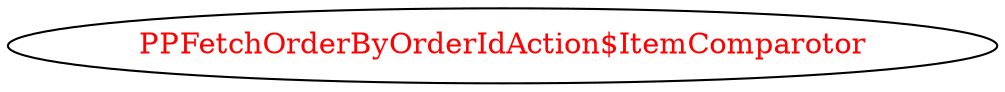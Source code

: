 digraph dependencyGraph {
 concentrate=true;
 ranksep="2.0";
 rankdir="LR"; 
 splines="ortho";
"PPFetchOrderByOrderIdAction$ItemComparotor" [fontcolor="red"];
}